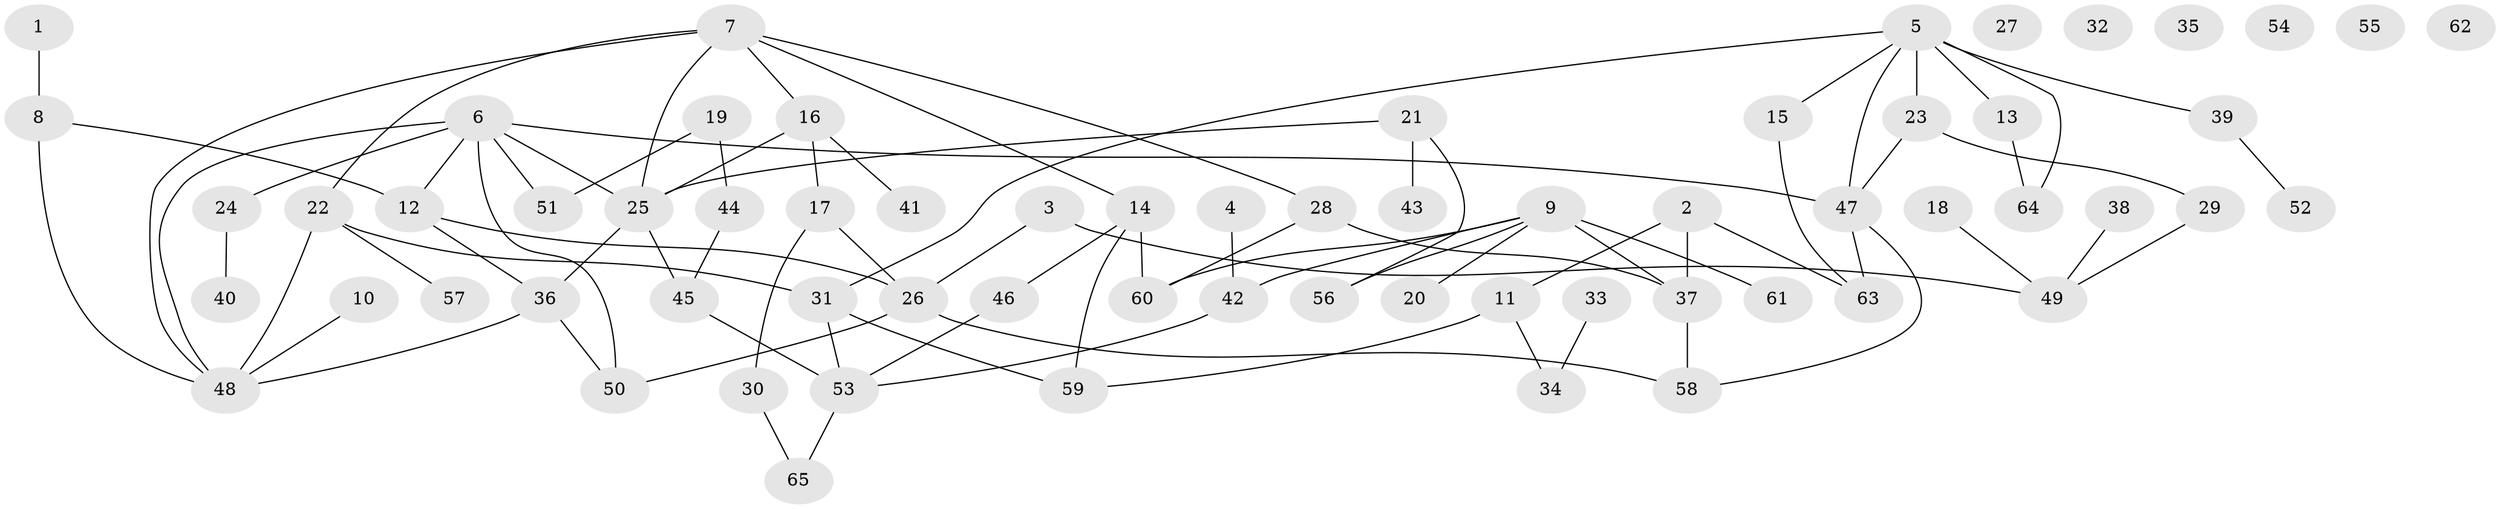 // Generated by graph-tools (version 1.1) at 2025/40/03/09/25 04:40:09]
// undirected, 65 vertices, 85 edges
graph export_dot {
graph [start="1"]
  node [color=gray90,style=filled];
  1;
  2;
  3;
  4;
  5;
  6;
  7;
  8;
  9;
  10;
  11;
  12;
  13;
  14;
  15;
  16;
  17;
  18;
  19;
  20;
  21;
  22;
  23;
  24;
  25;
  26;
  27;
  28;
  29;
  30;
  31;
  32;
  33;
  34;
  35;
  36;
  37;
  38;
  39;
  40;
  41;
  42;
  43;
  44;
  45;
  46;
  47;
  48;
  49;
  50;
  51;
  52;
  53;
  54;
  55;
  56;
  57;
  58;
  59;
  60;
  61;
  62;
  63;
  64;
  65;
  1 -- 8;
  2 -- 11;
  2 -- 37;
  2 -- 63;
  3 -- 26;
  3 -- 49;
  4 -- 42;
  5 -- 13;
  5 -- 15;
  5 -- 23;
  5 -- 31;
  5 -- 39;
  5 -- 47;
  5 -- 64;
  6 -- 12;
  6 -- 24;
  6 -- 25;
  6 -- 47;
  6 -- 48;
  6 -- 50;
  6 -- 51;
  7 -- 14;
  7 -- 16;
  7 -- 22;
  7 -- 25;
  7 -- 28;
  7 -- 48;
  8 -- 12;
  8 -- 48;
  9 -- 20;
  9 -- 37;
  9 -- 42;
  9 -- 56;
  9 -- 60;
  9 -- 61;
  10 -- 48;
  11 -- 34;
  11 -- 59;
  12 -- 26;
  12 -- 36;
  13 -- 64;
  14 -- 46;
  14 -- 59;
  14 -- 60;
  15 -- 63;
  16 -- 17;
  16 -- 25;
  16 -- 41;
  17 -- 26;
  17 -- 30;
  18 -- 49;
  19 -- 44;
  19 -- 51;
  21 -- 25;
  21 -- 43;
  21 -- 56;
  22 -- 31;
  22 -- 48;
  22 -- 57;
  23 -- 29;
  23 -- 47;
  24 -- 40;
  25 -- 36;
  25 -- 45;
  26 -- 50;
  26 -- 58;
  28 -- 37;
  28 -- 60;
  29 -- 49;
  30 -- 65;
  31 -- 53;
  31 -- 59;
  33 -- 34;
  36 -- 48;
  36 -- 50;
  37 -- 58;
  38 -- 49;
  39 -- 52;
  42 -- 53;
  44 -- 45;
  45 -- 53;
  46 -- 53;
  47 -- 58;
  47 -- 63;
  53 -- 65;
}
